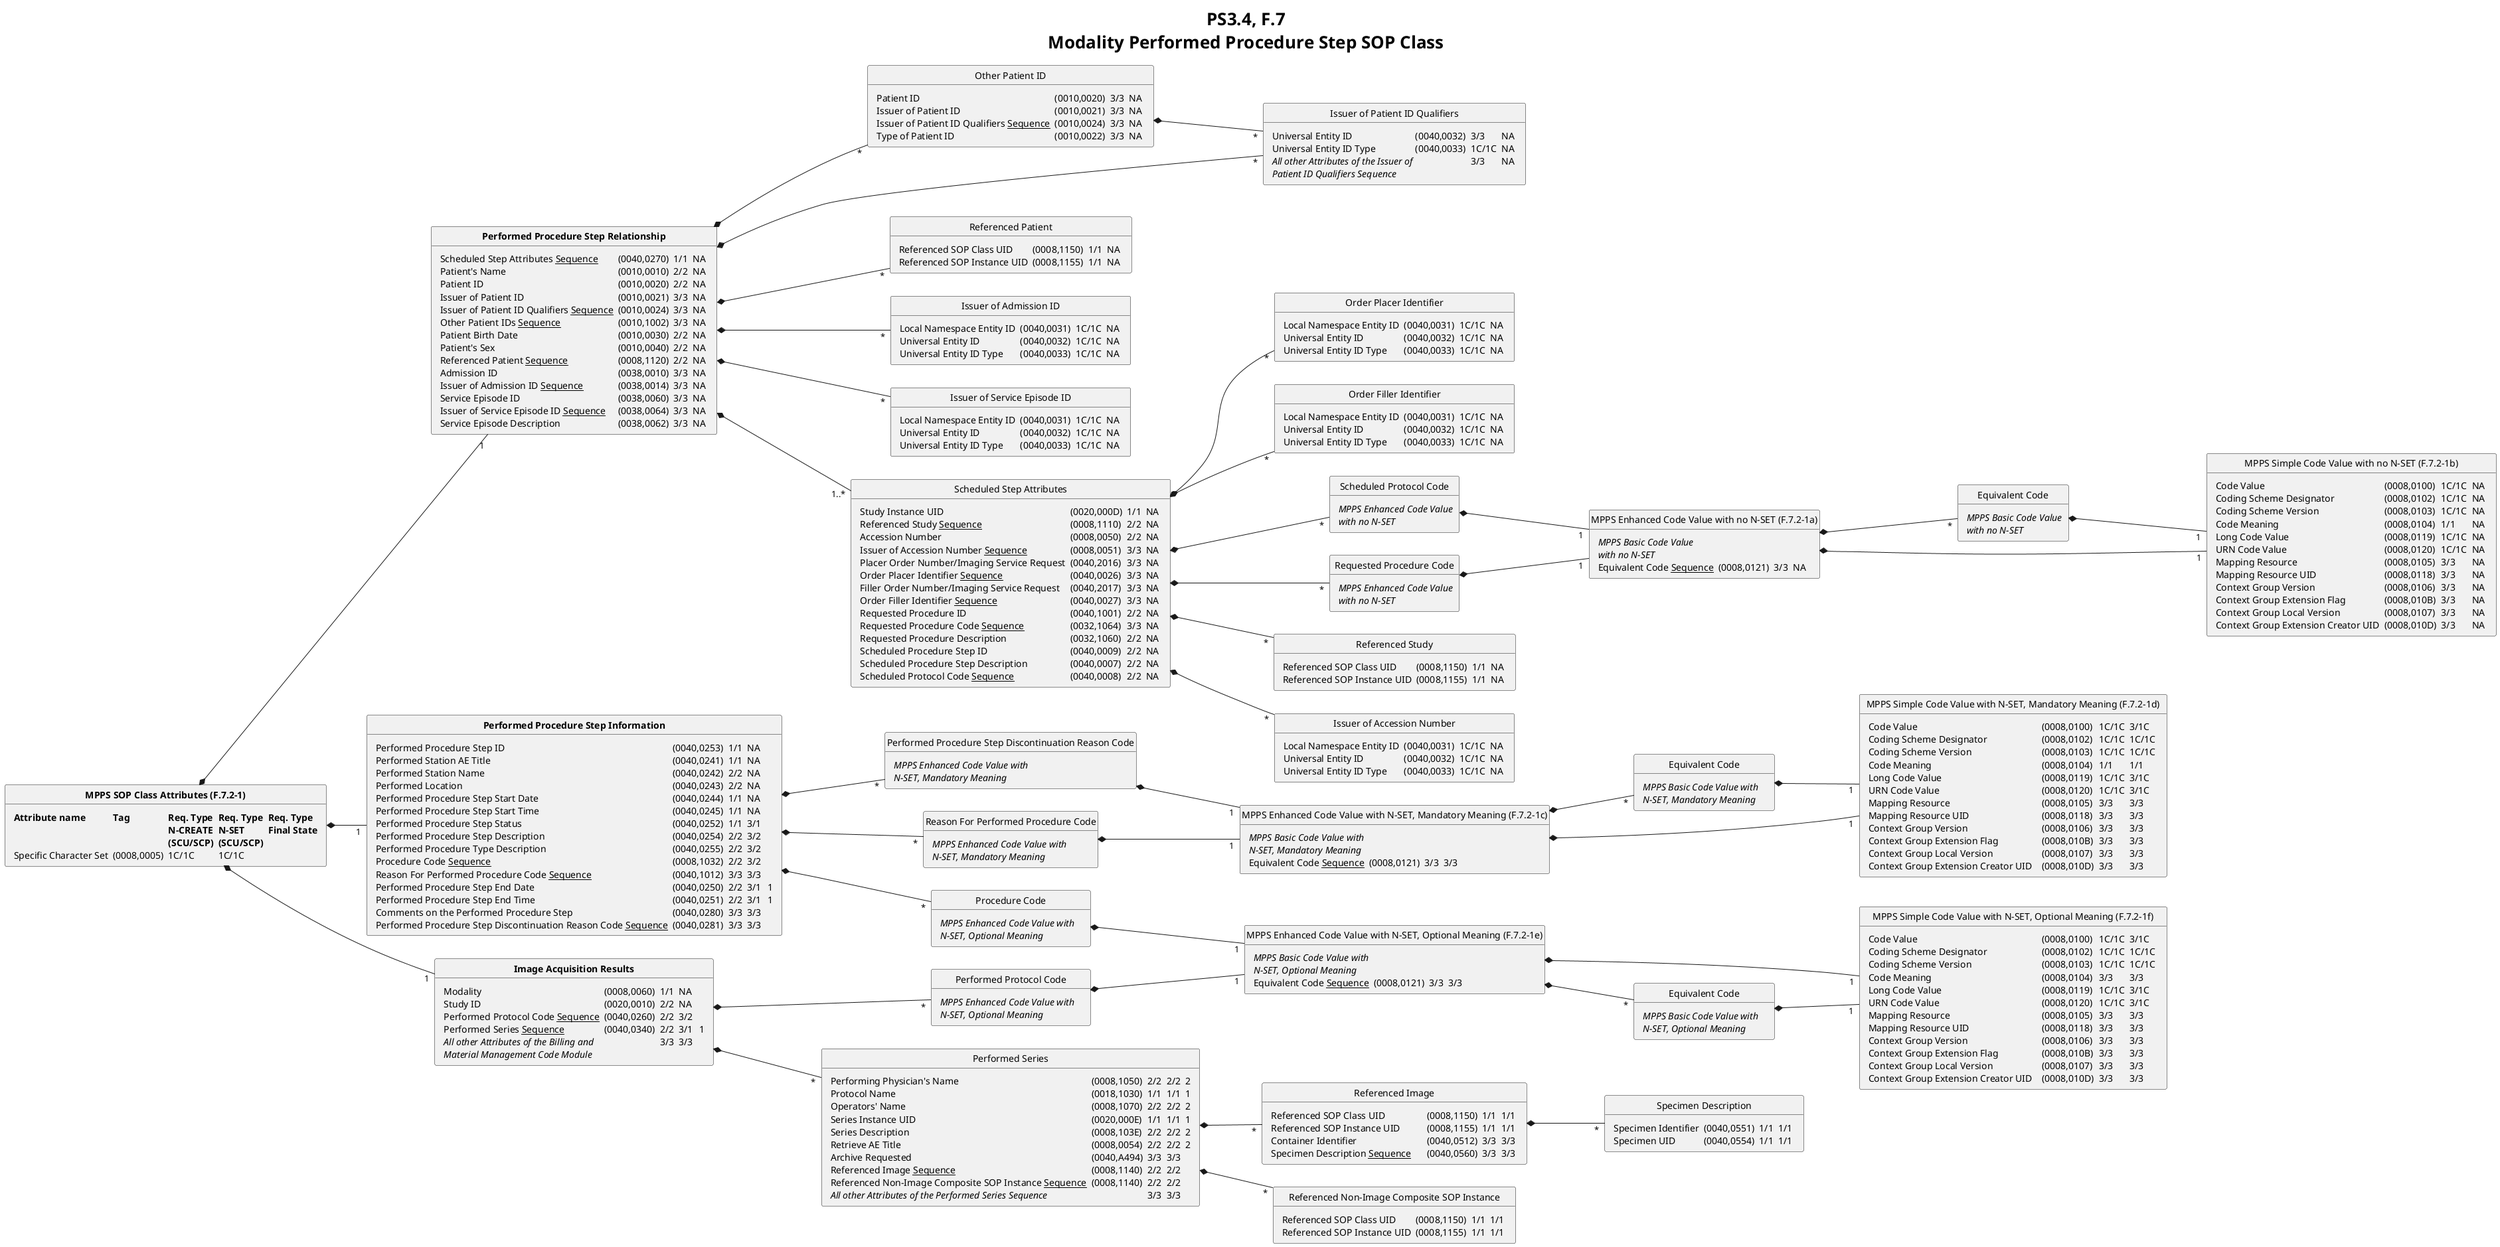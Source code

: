 @startuml
<style>
title {
  HorizontalAlignment center
  Fontsize 26
}
</style>

hide empty members
hide circle
left to right direction
title
  PS3.4, F.7
  Modality Performed Procedure Step SOP Class
end title

  class "<b>MPPS SOP Class Attributes (F.7.2-1)" as mppsa {
  <#transparent,#transparent>| <b>Attribute name | <b>Tag | <b>Req. Type\n <b>N-CREATE\n <b>(SCU/SCP) | <b>Req. Type\n <b>N-SET\n <b>(SCU/SCP) | <b>Req. Type\n <b>Final State |
  | Specific Character Set | (0008,0005) | 1C/1C | 1C/1C | |
  }

  class "<b>Performed Procedure Step Relationship" as ppsr {
  <#transparent,#transparent>| Scheduled Step Attributes <u>Sequence</u> | (0040,0270) | 1/1 | NA | |
  | Patient's Name                                  | (0010,0010) | 2/2 | NA | |
  | Patient ID                                      | (0010,0020) | 2/2 | NA | |
  | Issuer of Patient ID                            | (0010,0021) | 3/3 | NA | |
  | Issuer of Patient ID Qualifiers <u>Sequence</u> | (0010,0024) | 3/3 | NA | |
  | Other Patient IDs <u>Sequence</u>               | (0010,1002) | 3/3 | NA | |
  | Patient Birth Date                              | (0010,0030) | 2/2 | NA | |
  | Patient's Sex                                   | (0010,0040) | 2/2 | NA | |
  | Referenced Patient <u>Sequence</u>              | (0008,1120) | 2/2 | NA | |
  | Admission ID                                    | (0038,0010) | 3/3 | NA | |
  | Issuer of Admission ID <u>Sequence</u>          | (0038,0014) | 3/3 | NA | |
  | Service Episode ID                              | (0038,0060) | 3/3 | NA | |
  | Issuer of Service Episode ID <u>Sequence</u>    | (0038,0064) | 3/3 | NA | |
  | Service Episode Description                     | (0038,0062) | 3/3 | NA | |
  }

  class "Scheduled Step Attributes" as ssa {
  <#transparent,#transparent>| Study Instance UID | (0020,000D) | 1/1 | NA | |
  | Referenced Study <u>Sequence</u>            | (0008,1110) | 2/2 | NA | |
  | Accession Number                            | (0008,0050) | 2/2 | NA | |
  | Issuer of Accession Number <u>Sequence</u>  | (0008,0051) | 3/3 | NA | |
  | Placer Order Number/Imaging Service Request | (0040,2016) | 3/3 | NA | |
  | Order Placer Identifier <u>Sequence</u>     | (0040,0026) | 3/3 | NA | |
  | Filler Order Number/Imaging Service Request | (0040,2017) | 3/3 | NA | |
  | Order Filler Identifier <u>Sequence</u>     | (0040,0027) | 3/3 | NA | |
  | Requested Procedure ID                      | (0040,1001) | 2/2 | NA | |
  | Requested Procedure Code <u>Sequence</u>    | (0032,1064) | 3/3 | NA | |
  | Requested Procedure Description             | (0032,1060) | 2/2 | NA | |
  | Scheduled Procedure Step ID                 | (0040,0009) | 2/2 | NA | |
  | Scheduled Procedure Step Description        | (0040,0007) | 2/2 | NA | |
  | Scheduled Protocol Code <u>Sequence</u>     | (0040,0008) | 2/2 | NA | |
  }

  class "Referenced Study" as rs {
  <#transparent,#transparent>| Referenced SOP Class UID | (0008,1150) | 1/1 | NA | |
  | Referenced SOP Instance UID | (0008,1155) | 1/1 | NA | |
  }

  class "Issuer of Accession Number" as ioan {
  <#transparent,#transparent>| Local Namespace Entity ID | (0040,0031) | 1C/1C | NA | |
  | Universal Entity ID      | (0040,0032) | 1C/1C | NA | |
  | Universal Entity ID Type | (0040,0033) | 1C/1C | NA | |
  }

  class "Order Placer Identifier" as opi {
  <#transparent,#transparent>| Local Namespace Entity ID | (0040,0031) | 1C/1C | NA | |
  | Universal Entity ID      | (0040,0032) | 1C/1C | NA | |
  | Universal Entity ID Type | (0040,0033) | 1C/1C | NA | |
  }

  class "Order Filler Identifier" as ofi {
  <#transparent,#transparent>| Local Namespace Entity ID | (0040,0031) | 1C/1C | NA | |
  | Universal Entity ID      | (0040,0032) | 1C/1C | NA | |
  | Universal Entity ID Type | (0040,0033) | 1C/1C | NA | |
  }

  class "Requested Procedure Code" as rpc {
  <#transparent,#transparent>| <i>MPPS Enhanced Code Value\n <i>with no N-SET |
  }
  
  class "Scheduled Protocol Code" as spc {
  <#transparent,#transparent>| <i>MPPS Enhanced Code Value\n <i>with no N-SET |
  }

  class "Issuer of Patient ID Qualifiers" as iopiq {
  <#transparent,#transparent>| Universal Entity ID | (0040,0032) | 3/3 | NA | |
  | Universal Entity ID Type | (0040,0033) | 1C/1C | NA | |
  | <i>All other Attributes of the Issuer of\n <i>Patient ID Qualifiers Sequence | | 3/3 | NA | |
  }

  class "Other Patient ID" as opi2 {
  <#transparent,#transparent>| Patient ID           | (0010,0020) | 3/3 | NA | |
  | Issuer of Patient ID                            | (0010,0021) | 3/3 | NA | |
  | Issuer of Patient ID Qualifiers <u>Sequence</u> | (0010,0024) | 3/3 | NA | |
  | Type of Patient ID                              | (0010,0022) | 3/3 | NA | |
  }

  class "Referenced Patient" as rp {
  <#transparent,#transparent>| Referenced SOP Class UID | (0008,1150) | 1/1 | NA | |
  | Referenced SOP Instance UID | (0008,1155) | 1/1 | NA | |
  }

  class "Issuer of Admission ID" as ioai {
  <#transparent,#transparent>| Local Namespace Entity ID | (0040,0031) | 1C/1C | NA | |
  | Universal Entity ID       | (0040,0032) | 1C/1C | NA | |
  | Universal Entity ID Type  | (0040,0033) | 1C/1C | NA | |
  }

  class "Issuer of Service Episode ID" as iosei {
  <#transparent,#transparent>| Local Namespace Entity ID | (0040,0031) | 1C/1C | NA | |
  | Universal Entity ID       | (0040,0032) | 1C/1C | NA | |
  | Universal Entity ID Type  | (0040,0033) | 1C/1C | NA | |
  }

  class "<b>Performed Procedure Step Information" as ppsi {
  <#transparent,#transparent>| Performed Procedure Step ID               | (0040,0253) | 1/1 | NA  |   |
  | Performed Station AE Title                                           | (0040,0241) | 1/1 | NA  |   |
  | Performed Station Name                                               | (0040,0242) | 2/2 | NA  |   |
  | Performed Location                                                   | (0040,0243) | 2/2 | NA  |   |
  | Performed Procedure Step Start Date                                  | (0040,0244) | 1/1 | NA  |   |
  | Performed Procedure Step Start Time                                  | (0040,0245) | 1/1 | NA  |   |
  | Performed Procedure Step Status                                      | (0040,0252) | 1/1 | 3/1 |   |
  | Performed Procedure Step Description                                 | (0040,0254) | 2/2 | 3/2 |   |
  | Performed Procedure Type Description                                 | (0040,0255) | 2/2 | 3/2 |   |
  | Procedure Code <u>Sequence</u>                                       | (0008,1032) | 2/2 | 3/2 |   |
  | Reason For Performed Procedure Code <u>Sequence</u>                  | (0040,1012) | 3/3 | 3/3 |   |
  | Performed Procedure Step End Date                                    | (0040,0250) | 2/2 | 3/1 | 1 |
  | Performed Procedure Step End Time                                    | (0040,0251) | 2/2 | 3/1 | 1 |
  | Comments on the Performed Procedure Step                             | (0040,0280) | 3/3 | 3/3 |   |
  | Performed Procedure Step Discontinuation Reason Code <u>Sequence</u> | (0040,0281) | 3/3 | 3/3 |   |
  }

  class "Procedure Code" as pc {
  <#transparent,#transparent>| <i>MPPS Enhanced Code Value with\n <i>N-SET, Optional Meaning | | | | |
  }

  class "Reason For Performed Procedure Code" as rfppc {
  <#transparent,#transparent>| <i>MPPS Enhanced Code Value with\n <i>N-SET, Mandatory Meaning | | | | |
  }

  class "Performed Procedure Step Discontinuation Reason Code" as ppsdrc {
  <#transparent,#transparent>| <i>MPPS Enhanced Code Value with\n <i>N-SET, Mandatory Meaning | | | | |
  }

  class "<b>Image Acquisition Results" as iar {
  <#transparent,#transparent>| Modality     | (0008,0060) | 1/1 | NA  |   |
  | Study ID                                | (0020,0010) | 2/2 | NA  |   |
  | Performed Protocol Code <u>Sequence</u> | (0040,0260) | 2/2 | 3/2 |   |
  | Performed Series <u>Sequence</u>        | (0040,0340) | 2/2 | 3/1 | 1 |
  | <i>All other Attributes of the Billing and\n <i>Material Management Code Module | | 3/3 | 3/3 |   |
  }

  class "Performed Protocol Code" as ppc {
  <#transparent,#transparent>| <i>MPPS Enhanced Code Value with\n <i>N-SET, Optional Meaning | | | | |
  }

  class "Performed Series" as ps {
  <#transparent,#transparent>| Performing Physician's Name      | (0008,1050) | 2/2 | 2/2 | 2 |
  | Protocol Name                                               | (0018,1030) | 1/1 | 1/1 | 1 |
  | Operators' Name                                             | (0008,1070) | 2/2 | 2/2 | 2 |
  | Series Instance UID                                         | (0020,000E) | 1/1 | 1/1 | 1 |
  | Series Description                                          | (0008,103E) | 2/2 | 2/2 | 2 |
  | Retrieve AE Title                                           | (0008,0054) | 2/2 | 2/2 | 2 |
  | Archive Requested                                           | (0040,A494) | 3/3 | 3/3 |   |
  | Referenced Image <u>Sequence</u>                            | (0008,1140) | 2/2 | 2/2 |   |
  | Referenced Non-Image Composite SOP Instance <u>Sequence</u> | (0008,1140) | 2/2 | 2/2 |   |
  | <i>All other Attributes of the Performed Series Sequence    |             | 3/3 | 3/3 |   |
  }
  
  class "Referenced Image" as ri {
  <#transparent,#transparent>| Referenced SOP Class UID | (0008,1150) | 1/1 | 1/1 | |
  | Referenced SOP Instance UID          | (0008,1155) | 1/1 | 1/1 | |
  | Container Identifier                 | (0040,0512) | 3/3 | 3/3 | |
  | Specimen Description <u>Sequence</u> | (0040,0560) | 3/3 | 3/3 | |
  }

  class "Specimen Description" as sd {
  <#transparent,#transparent>| Specimen Identifier | (0040,0551) | 1/1 | 1/1 | |
  | Specimen UID | (0040,0554) | 1/1 | 1/1 | |
  }

  class "Referenced Non-Image Composite SOP Instance" as rnicsi {
  <#transparent,#transparent>| Referenced SOP Class UID | (0008,1150) | 1/1 | 1/1 | |
  | Referenced SOP Instance UID | (0008,1155) | 1/1 | 1/1 | |
  }

' ===============================

  class "MPPS Enhanced Code Value with no N-SET (F.7.2-1a)" as a {
  <#transparent,#transparent>| <i>MPPS Basic Code Value\n <i>with no N-SET | | | | |
  | Equivalent Code <u>Sequence</u> | (0008,0121) | 3/3 | NA | |
  }

  class "Equivalent Code" as ec {
  <#transparent,#transparent>| <i>MPPS Basic Code Value\n <i>with no N-SET |
  }
  
  class "MPPS Simple Code Value with no N-SET (F.7.2-1b)" as b {
  <#transparent,#transparent>| Code Value | (0008,0100) | 1C/1C | NA | |
  | Coding Scheme Designator            | (0008,0102) | 1C/1C | NA | |
  | Coding Scheme Version               | (0008,0103) | 1C/1C | NA | |
  | Code Meaning                        | (0008,0104) | 1/1   | NA | |
  | Long Code Value                     | (0008,0119) | 1C/1C | NA | |
  | URN Code Value                      | (0008,0120) | 1C/1C | NA | |
  | Mapping Resource                    | (0008,0105) | 3/3   | NA | |
  | Mapping Resource UID                | (0008,0118) | 3/3   | NA | |
  | Context Group Version               | (0008,0106) | 3/3   | NA | |
  | Context Group Extension Flag        | (0008,010B) | 3/3   | NA | |
  | Context Group Local Version         | (0008,0107) | 3/3   | NA | |
  | Context Group Extension Creator UID | (0008,010D) | 3/3   | NA | |
  }

  class "MPPS Enhanced Code Value with N-SET, Mandatory Meaning (F.7.2-1c)" as c {
  <#transparent,#transparent>| <i>MPPS Basic Code Value with\n <i>N-SET, Mandatory Meaning | | | | |
  <#transparent,#transparent>| Equivalent Code <u>Sequence</u> | (0008,0121) | 3/3 | 3/3 | |
  }

  class "Equivalent Code" as ec2 {
  <#transparent,#transparent>| <i>MPPS Basic Code Value with\n <i>N-SET, Mandatory Meaning | | | | |
  }

  class "MPPS Simple Code Value with N-SET, Mandatory Meaning (F.7.2-1d)" as d {
  <#transparent,#transparent>| Code Value | (0008,0100) | 1C/1C | 3/1C  | |
  | Coding Scheme Designator              | (0008,0102) | 1C/1C | 1C/1C | |
  | Coding Scheme Version                 | (0008,0103) | 1C/1C | 1C/1C | |
  | Code Meaning                          | (0008,0104) | 1/1   | 1/1   | |
  | Long Code Value                       | (0008,0119) | 1C/1C | 3/1C  | |
  | URN Code Value                        | (0008,0120) | 1C/1C | 3/1C  | |
  | Mapping Resource                      | (0008,0105) | 3/3   | 3/3   | |
  | Mapping Resource UID                  | (0008,0118) | 3/3   | 3/3   | |
  | Context Group Version                 | (0008,0106) | 3/3   | 3/3   | |
  | Context Group Extension Flag          | (0008,010B) | 3/3   | 3/3   | |
  | Context Group Local Version           | (0008,0107) | 3/3   | 3/3   | |
  | Context Group Extension Creator UID   | (0008,010D) | 3/3   | 3/3   | |
  }

  class "MPPS Enhanced Code Value with N-SET, Optional Meaning (F.7.2-1e)" as e {
  <#transparent,#transparent>| <i>MPPS Basic Code Value with\n <i>N-SET, Optional Meaning | | | | |
  <#transparent,#transparent>| Equivalent Code <u>Sequence</u> | (0008,0121) | 3/3 | 3/3 | |
  }

  class "Equivalent Code" as ec3 {
  <#transparent,#transparent>| <i>MPPS Basic Code Value with\n <i>N-SET, Optional Meaning | | | | |
  }

  class "MPPS Simple Code Value with N-SET, Optional Meaning (F.7.2-1f)" as f {
  <#transparent,#transparent>| Code Value | (0008,0100) | 1C/1C | 3/1C  | |
  | Coding Scheme Designator              | (0008,0102) | 1C/1C | 1C/1C | |
  | Coding Scheme Version                 | (0008,0103) | 1C/1C | 1C/1C | |
  | Code Meaning                          | (0008,0104) | 3/3   | 3/3   | |
  | Long Code Value                       | (0008,0119) | 1C/1C | 3/1C  | |
  | URN Code Value                        | (0008,0120) | 1C/1C | 3/1C  | |
  | Mapping Resource                      | (0008,0105) | 3/3   | 3/3   | |
  | Mapping Resource UID                  | (0008,0118) | 3/3   | 3/3   | |
  | Context Group Version                 | (0008,0106) | 3/3   | 3/3   | |
  | Context Group Extension Flag          | (0008,010B) | 3/3   | 3/3   | |
  | Context Group Local Version           | (0008,0107) | 3/3   | 3/3   | |
  | Context Group Extension Creator UID   | (0008,010D) | 3/3   | 3/3   | |
  }

' =====================

  mppsa  *-- "1" ppsr
  mppsa  *-- "1" ppsi
  mppsa  *-- "1" iar
  ppsr   *-- "1..*" ssa
  ppsr   *-- "*" iopiq
  ppsr   *-- "*" opi2
  ppsr   *-- "*" rp
  ppsr   *-- "*" ioai
  ppsr   *-- "*" iosei
  ssa    *-- "*" rs
  ssa    *-- "*" ioan
  ssa    *-- "*" opi
  ssa    *-- "*" ofi
  ssa    *-- "*" rpc
  ssa    *-- "*" spc
  rpc    *-- "1" a
  spc    *-- "1" a
  a      *-- "1" b
  a      *-- "*" ec
  ec     *-- "1" b
  opi2   *-- "*" iopiq
  ppsi   *-- "*" pc
  ppsi   *-- "*" rfppc
  ppsi   *-- "*" ppsdrc
  iar    *-- "*" ppc
  iar    *-- "*" ps
  ps     *-- "*" ri
  ps     *-- "*" rnicsi
  ri     *-- "*" sd
  rfppc  *-- "1" c
  c      *-- "1" d
  c      *-- "*" ec2
  ec2    *-- "1" d
  ppsdrc *-- "1" c
  ppc    *-- "1" e
  pc     *-- "1" e
  e      *-- "1" f
  e      *-- "*" ec3
  ec3    *-- "1" f

@enduml